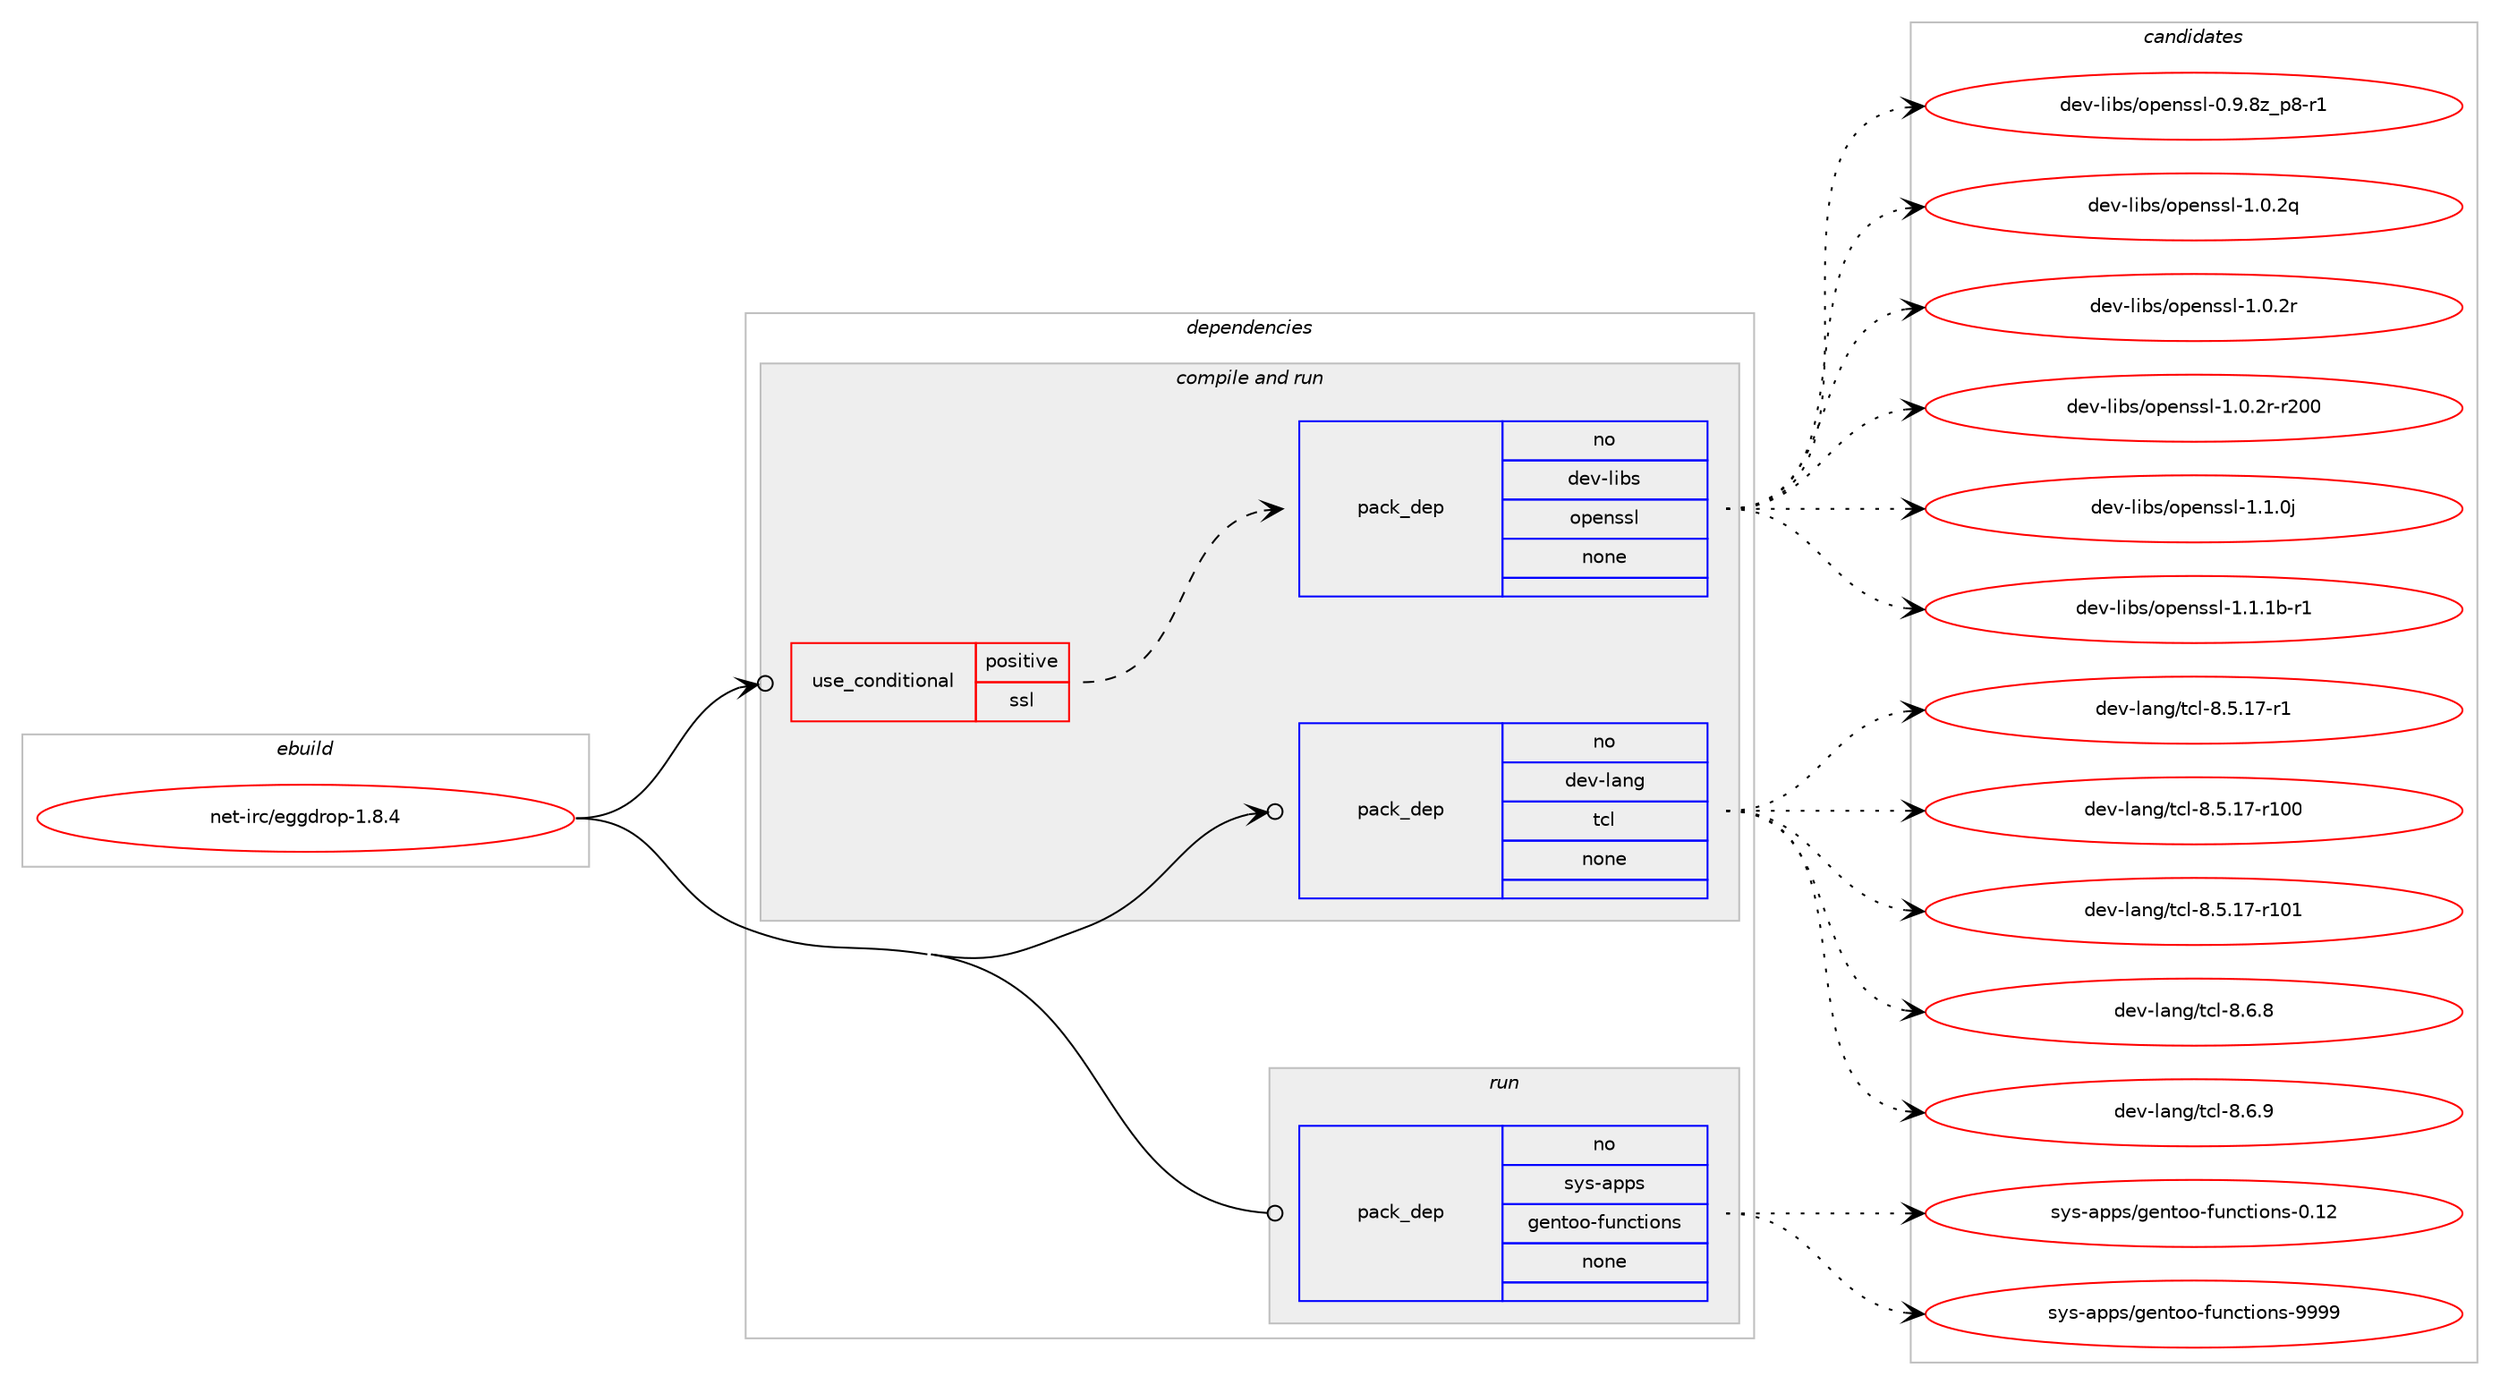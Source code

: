 digraph prolog {

# *************
# Graph options
# *************

newrank=true;
concentrate=true;
compound=true;
graph [rankdir=LR,fontname=Helvetica,fontsize=10,ranksep=1.5];#, ranksep=2.5, nodesep=0.2];
edge  [arrowhead=vee];
node  [fontname=Helvetica,fontsize=10];

# **********
# The ebuild
# **********

subgraph cluster_leftcol {
color=gray;
rank=same;
label=<<i>ebuild</i>>;
id [label="net-irc/eggdrop-1.8.4", color=red, width=4, href="../net-irc/eggdrop-1.8.4.svg"];
}

# ****************
# The dependencies
# ****************

subgraph cluster_midcol {
color=gray;
label=<<i>dependencies</i>>;
subgraph cluster_compile {
fillcolor="#eeeeee";
style=filled;
label=<<i>compile</i>>;
}
subgraph cluster_compileandrun {
fillcolor="#eeeeee";
style=filled;
label=<<i>compile and run</i>>;
subgraph cond151 {
dependency1523 [label=<<TABLE BORDER="0" CELLBORDER="1" CELLSPACING="0" CELLPADDING="4"><TR><TD ROWSPAN="3" CELLPADDING="10">use_conditional</TD></TR><TR><TD>positive</TD></TR><TR><TD>ssl</TD></TR></TABLE>>, shape=none, color=red];
subgraph pack1319 {
dependency1524 [label=<<TABLE BORDER="0" CELLBORDER="1" CELLSPACING="0" CELLPADDING="4" WIDTH="220"><TR><TD ROWSPAN="6" CELLPADDING="30">pack_dep</TD></TR><TR><TD WIDTH="110">no</TD></TR><TR><TD>dev-libs</TD></TR><TR><TD>openssl</TD></TR><TR><TD>none</TD></TR><TR><TD></TD></TR></TABLE>>, shape=none, color=blue];
}
dependency1523:e -> dependency1524:w [weight=20,style="dashed",arrowhead="vee"];
}
id:e -> dependency1523:w [weight=20,style="solid",arrowhead="odotvee"];
subgraph pack1320 {
dependency1525 [label=<<TABLE BORDER="0" CELLBORDER="1" CELLSPACING="0" CELLPADDING="4" WIDTH="220"><TR><TD ROWSPAN="6" CELLPADDING="30">pack_dep</TD></TR><TR><TD WIDTH="110">no</TD></TR><TR><TD>dev-lang</TD></TR><TR><TD>tcl</TD></TR><TR><TD>none</TD></TR><TR><TD></TD></TR></TABLE>>, shape=none, color=blue];
}
id:e -> dependency1525:w [weight=20,style="solid",arrowhead="odotvee"];
}
subgraph cluster_run {
fillcolor="#eeeeee";
style=filled;
label=<<i>run</i>>;
subgraph pack1321 {
dependency1526 [label=<<TABLE BORDER="0" CELLBORDER="1" CELLSPACING="0" CELLPADDING="4" WIDTH="220"><TR><TD ROWSPAN="6" CELLPADDING="30">pack_dep</TD></TR><TR><TD WIDTH="110">no</TD></TR><TR><TD>sys-apps</TD></TR><TR><TD>gentoo-functions</TD></TR><TR><TD>none</TD></TR><TR><TD></TD></TR></TABLE>>, shape=none, color=blue];
}
id:e -> dependency1526:w [weight=20,style="solid",arrowhead="odot"];
}
}

# **************
# The candidates
# **************

subgraph cluster_choices {
rank=same;
color=gray;
label=<<i>candidates</i>>;

subgraph choice1319 {
color=black;
nodesep=1;
choice10010111845108105981154711111210111011511510845484657465612295112564511449 [label="dev-libs/openssl-0.9.8z_p8-r1", color=red, width=4,href="../dev-libs/openssl-0.9.8z_p8-r1.svg"];
choice100101118451081059811547111112101110115115108454946484650113 [label="dev-libs/openssl-1.0.2q", color=red, width=4,href="../dev-libs/openssl-1.0.2q.svg"];
choice100101118451081059811547111112101110115115108454946484650114 [label="dev-libs/openssl-1.0.2r", color=red, width=4,href="../dev-libs/openssl-1.0.2r.svg"];
choice10010111845108105981154711111210111011511510845494648465011445114504848 [label="dev-libs/openssl-1.0.2r-r200", color=red, width=4,href="../dev-libs/openssl-1.0.2r-r200.svg"];
choice100101118451081059811547111112101110115115108454946494648106 [label="dev-libs/openssl-1.1.0j", color=red, width=4,href="../dev-libs/openssl-1.1.0j.svg"];
choice100101118451081059811547111112101110115115108454946494649984511449 [label="dev-libs/openssl-1.1.1b-r1", color=red, width=4,href="../dev-libs/openssl-1.1.1b-r1.svg"];
dependency1524:e -> choice10010111845108105981154711111210111011511510845484657465612295112564511449:w [style=dotted,weight="100"];
dependency1524:e -> choice100101118451081059811547111112101110115115108454946484650113:w [style=dotted,weight="100"];
dependency1524:e -> choice100101118451081059811547111112101110115115108454946484650114:w [style=dotted,weight="100"];
dependency1524:e -> choice10010111845108105981154711111210111011511510845494648465011445114504848:w [style=dotted,weight="100"];
dependency1524:e -> choice100101118451081059811547111112101110115115108454946494648106:w [style=dotted,weight="100"];
dependency1524:e -> choice100101118451081059811547111112101110115115108454946494649984511449:w [style=dotted,weight="100"];
}
subgraph choice1320 {
color=black;
nodesep=1;
choice10010111845108971101034711699108455646534649554511449 [label="dev-lang/tcl-8.5.17-r1", color=red, width=4,href="../dev-lang/tcl-8.5.17-r1.svg"];
choice100101118451089711010347116991084556465346495545114494848 [label="dev-lang/tcl-8.5.17-r100", color=red, width=4,href="../dev-lang/tcl-8.5.17-r100.svg"];
choice100101118451089711010347116991084556465346495545114494849 [label="dev-lang/tcl-8.5.17-r101", color=red, width=4,href="../dev-lang/tcl-8.5.17-r101.svg"];
choice10010111845108971101034711699108455646544656 [label="dev-lang/tcl-8.6.8", color=red, width=4,href="../dev-lang/tcl-8.6.8.svg"];
choice10010111845108971101034711699108455646544657 [label="dev-lang/tcl-8.6.9", color=red, width=4,href="../dev-lang/tcl-8.6.9.svg"];
dependency1525:e -> choice10010111845108971101034711699108455646534649554511449:w [style=dotted,weight="100"];
dependency1525:e -> choice100101118451089711010347116991084556465346495545114494848:w [style=dotted,weight="100"];
dependency1525:e -> choice100101118451089711010347116991084556465346495545114494849:w [style=dotted,weight="100"];
dependency1525:e -> choice10010111845108971101034711699108455646544656:w [style=dotted,weight="100"];
dependency1525:e -> choice10010111845108971101034711699108455646544657:w [style=dotted,weight="100"];
}
subgraph choice1321 {
color=black;
nodesep=1;
choice11512111545971121121154710310111011611111145102117110991161051111101154548464950 [label="sys-apps/gentoo-functions-0.12", color=red, width=4,href="../sys-apps/gentoo-functions-0.12.svg"];
choice11512111545971121121154710310111011611111145102117110991161051111101154557575757 [label="sys-apps/gentoo-functions-9999", color=red, width=4,href="../sys-apps/gentoo-functions-9999.svg"];
dependency1526:e -> choice11512111545971121121154710310111011611111145102117110991161051111101154548464950:w [style=dotted,weight="100"];
dependency1526:e -> choice11512111545971121121154710310111011611111145102117110991161051111101154557575757:w [style=dotted,weight="100"];
}
}

}
